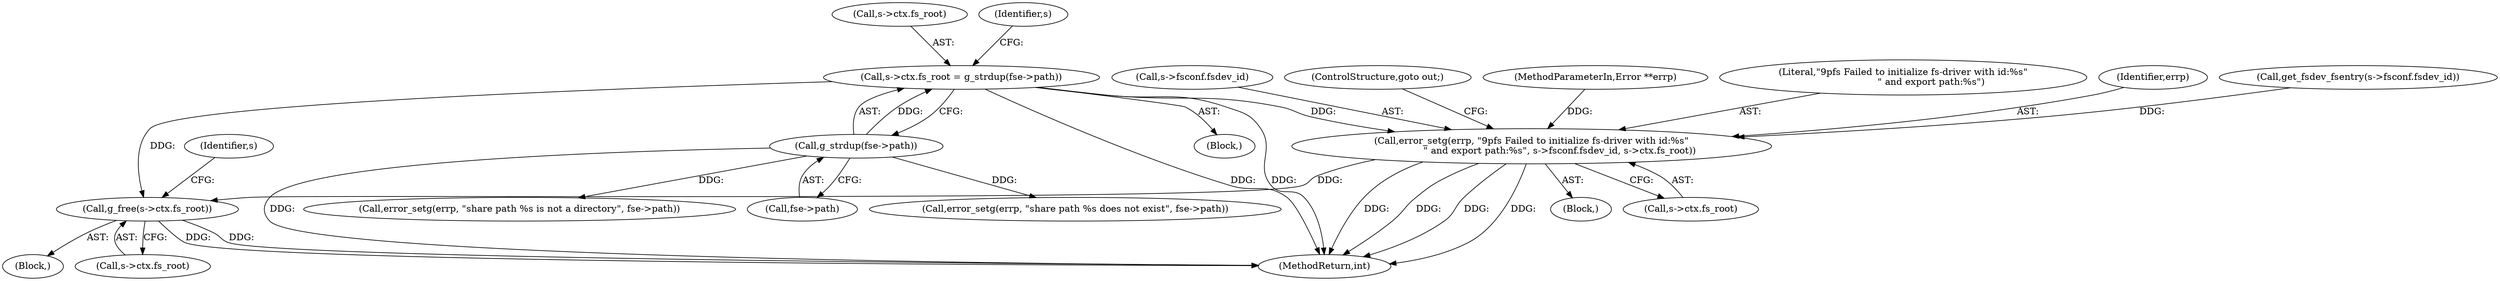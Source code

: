 digraph "0_qemu_4774718e5c194026ba5ee7a28d9be49be3080e42@API" {
"1000233" [label="(Call,s->ctx.fs_root = g_strdup(fse->path))"];
"1000239" [label="(Call,g_strdup(fse->path))"];
"1000324" [label="(Call,error_setg(errp, \"9pfs Failed to initialize fs-driver with id:%s\"\n                   \" and export path:%s\", s->fsconf.fsdev_id, s->ctx.fs_root))"];
"1000400" [label="(Call,g_free(s->ctx.fs_root))"];
"1000234" [label="(Call,s->ctx.fs_root)"];
"1000324" [label="(Call,error_setg(errp, \"9pfs Failed to initialize fs-driver with id:%s\"\n                   \" and export path:%s\", s->fsconf.fsdev_id, s->ctx.fs_root))"];
"1000401" [label="(Call,s->ctx.fs_root)"];
"1000323" [label="(Block,)"];
"1000327" [label="(Call,s->fsconf.fsdev_id)"];
"1000400" [label="(Call,g_free(s->ctx.fs_root))"];
"1000383" [label="(Call,error_setg(errp, \"share path %s is not a directory\", fse->path))"];
"1000233" [label="(Call,s->ctx.fs_root = g_strdup(fse->path))"];
"1000332" [label="(Call,s->ctx.fs_root)"];
"1000408" [label="(Identifier,s)"];
"1000415" [label="(MethodReturn,int)"];
"1000107" [label="(Block,)"];
"1000337" [label="(ControlStructure,goto out;)"];
"1000247" [label="(Identifier,s)"];
"1000106" [label="(MethodParameterIn,Error **errp)"];
"1000368" [label="(Call,error_setg(errp, \"share path %s does not exist\", fse->path))"];
"1000326" [label="(Literal,\"9pfs Failed to initialize fs-driver with id:%s\"\n                   \" and export path:%s\")"];
"1000240" [label="(Call,fse->path)"];
"1000239" [label="(Call,g_strdup(fse->path))"];
"1000325" [label="(Identifier,errp)"];
"1000181" [label="(Call,get_fsdev_fsentry(s->fsconf.fsdev_id))"];
"1000399" [label="(Block,)"];
"1000233" -> "1000107"  [label="AST: "];
"1000233" -> "1000239"  [label="CFG: "];
"1000234" -> "1000233"  [label="AST: "];
"1000239" -> "1000233"  [label="AST: "];
"1000247" -> "1000233"  [label="CFG: "];
"1000233" -> "1000415"  [label="DDG: "];
"1000233" -> "1000415"  [label="DDG: "];
"1000239" -> "1000233"  [label="DDG: "];
"1000233" -> "1000324"  [label="DDG: "];
"1000233" -> "1000400"  [label="DDG: "];
"1000239" -> "1000240"  [label="CFG: "];
"1000240" -> "1000239"  [label="AST: "];
"1000239" -> "1000415"  [label="DDG: "];
"1000239" -> "1000368"  [label="DDG: "];
"1000239" -> "1000383"  [label="DDG: "];
"1000324" -> "1000323"  [label="AST: "];
"1000324" -> "1000332"  [label="CFG: "];
"1000325" -> "1000324"  [label="AST: "];
"1000326" -> "1000324"  [label="AST: "];
"1000327" -> "1000324"  [label="AST: "];
"1000332" -> "1000324"  [label="AST: "];
"1000337" -> "1000324"  [label="CFG: "];
"1000324" -> "1000415"  [label="DDG: "];
"1000324" -> "1000415"  [label="DDG: "];
"1000324" -> "1000415"  [label="DDG: "];
"1000324" -> "1000415"  [label="DDG: "];
"1000106" -> "1000324"  [label="DDG: "];
"1000181" -> "1000324"  [label="DDG: "];
"1000324" -> "1000400"  [label="DDG: "];
"1000400" -> "1000399"  [label="AST: "];
"1000400" -> "1000401"  [label="CFG: "];
"1000401" -> "1000400"  [label="AST: "];
"1000408" -> "1000400"  [label="CFG: "];
"1000400" -> "1000415"  [label="DDG: "];
"1000400" -> "1000415"  [label="DDG: "];
}
